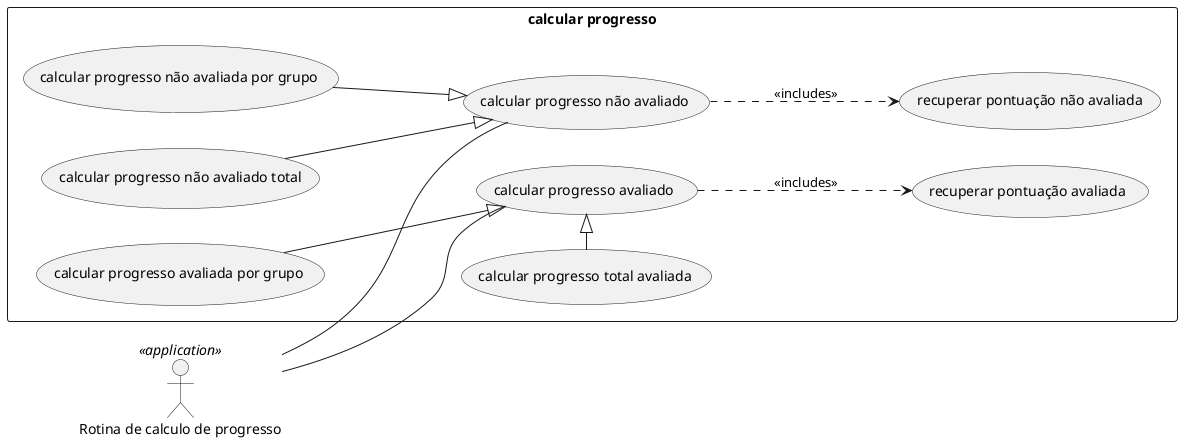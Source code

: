 @startuml
left to right direction
skinparam packagestyle rectangle
:Rotina de calculo de progresso: <<application>> as progresso
rectangle "calcular progresso" {
  progresso --- (calcular progresso avaliado)
  progresso --- (calcular progresso não avaliado)
  (calcular progresso avaliado) ...> (recuperar pontuação avaliada): <<includes>>
  (calcular progresso não avaliado) ...> (recuperar pontuação não avaliada): <<includes>>
  (calcular progresso total avaliada) -|> (calcular progresso avaliado)
  (calcular progresso avaliada por grupo ) ---|> (calcular progresso avaliado)
  (calcular progresso não avaliado total) ---|> (calcular progresso não avaliado)
  (calcular progresso não avaliada por grupo ) ---|> (calcular progresso não avaliado)
}
@enduml